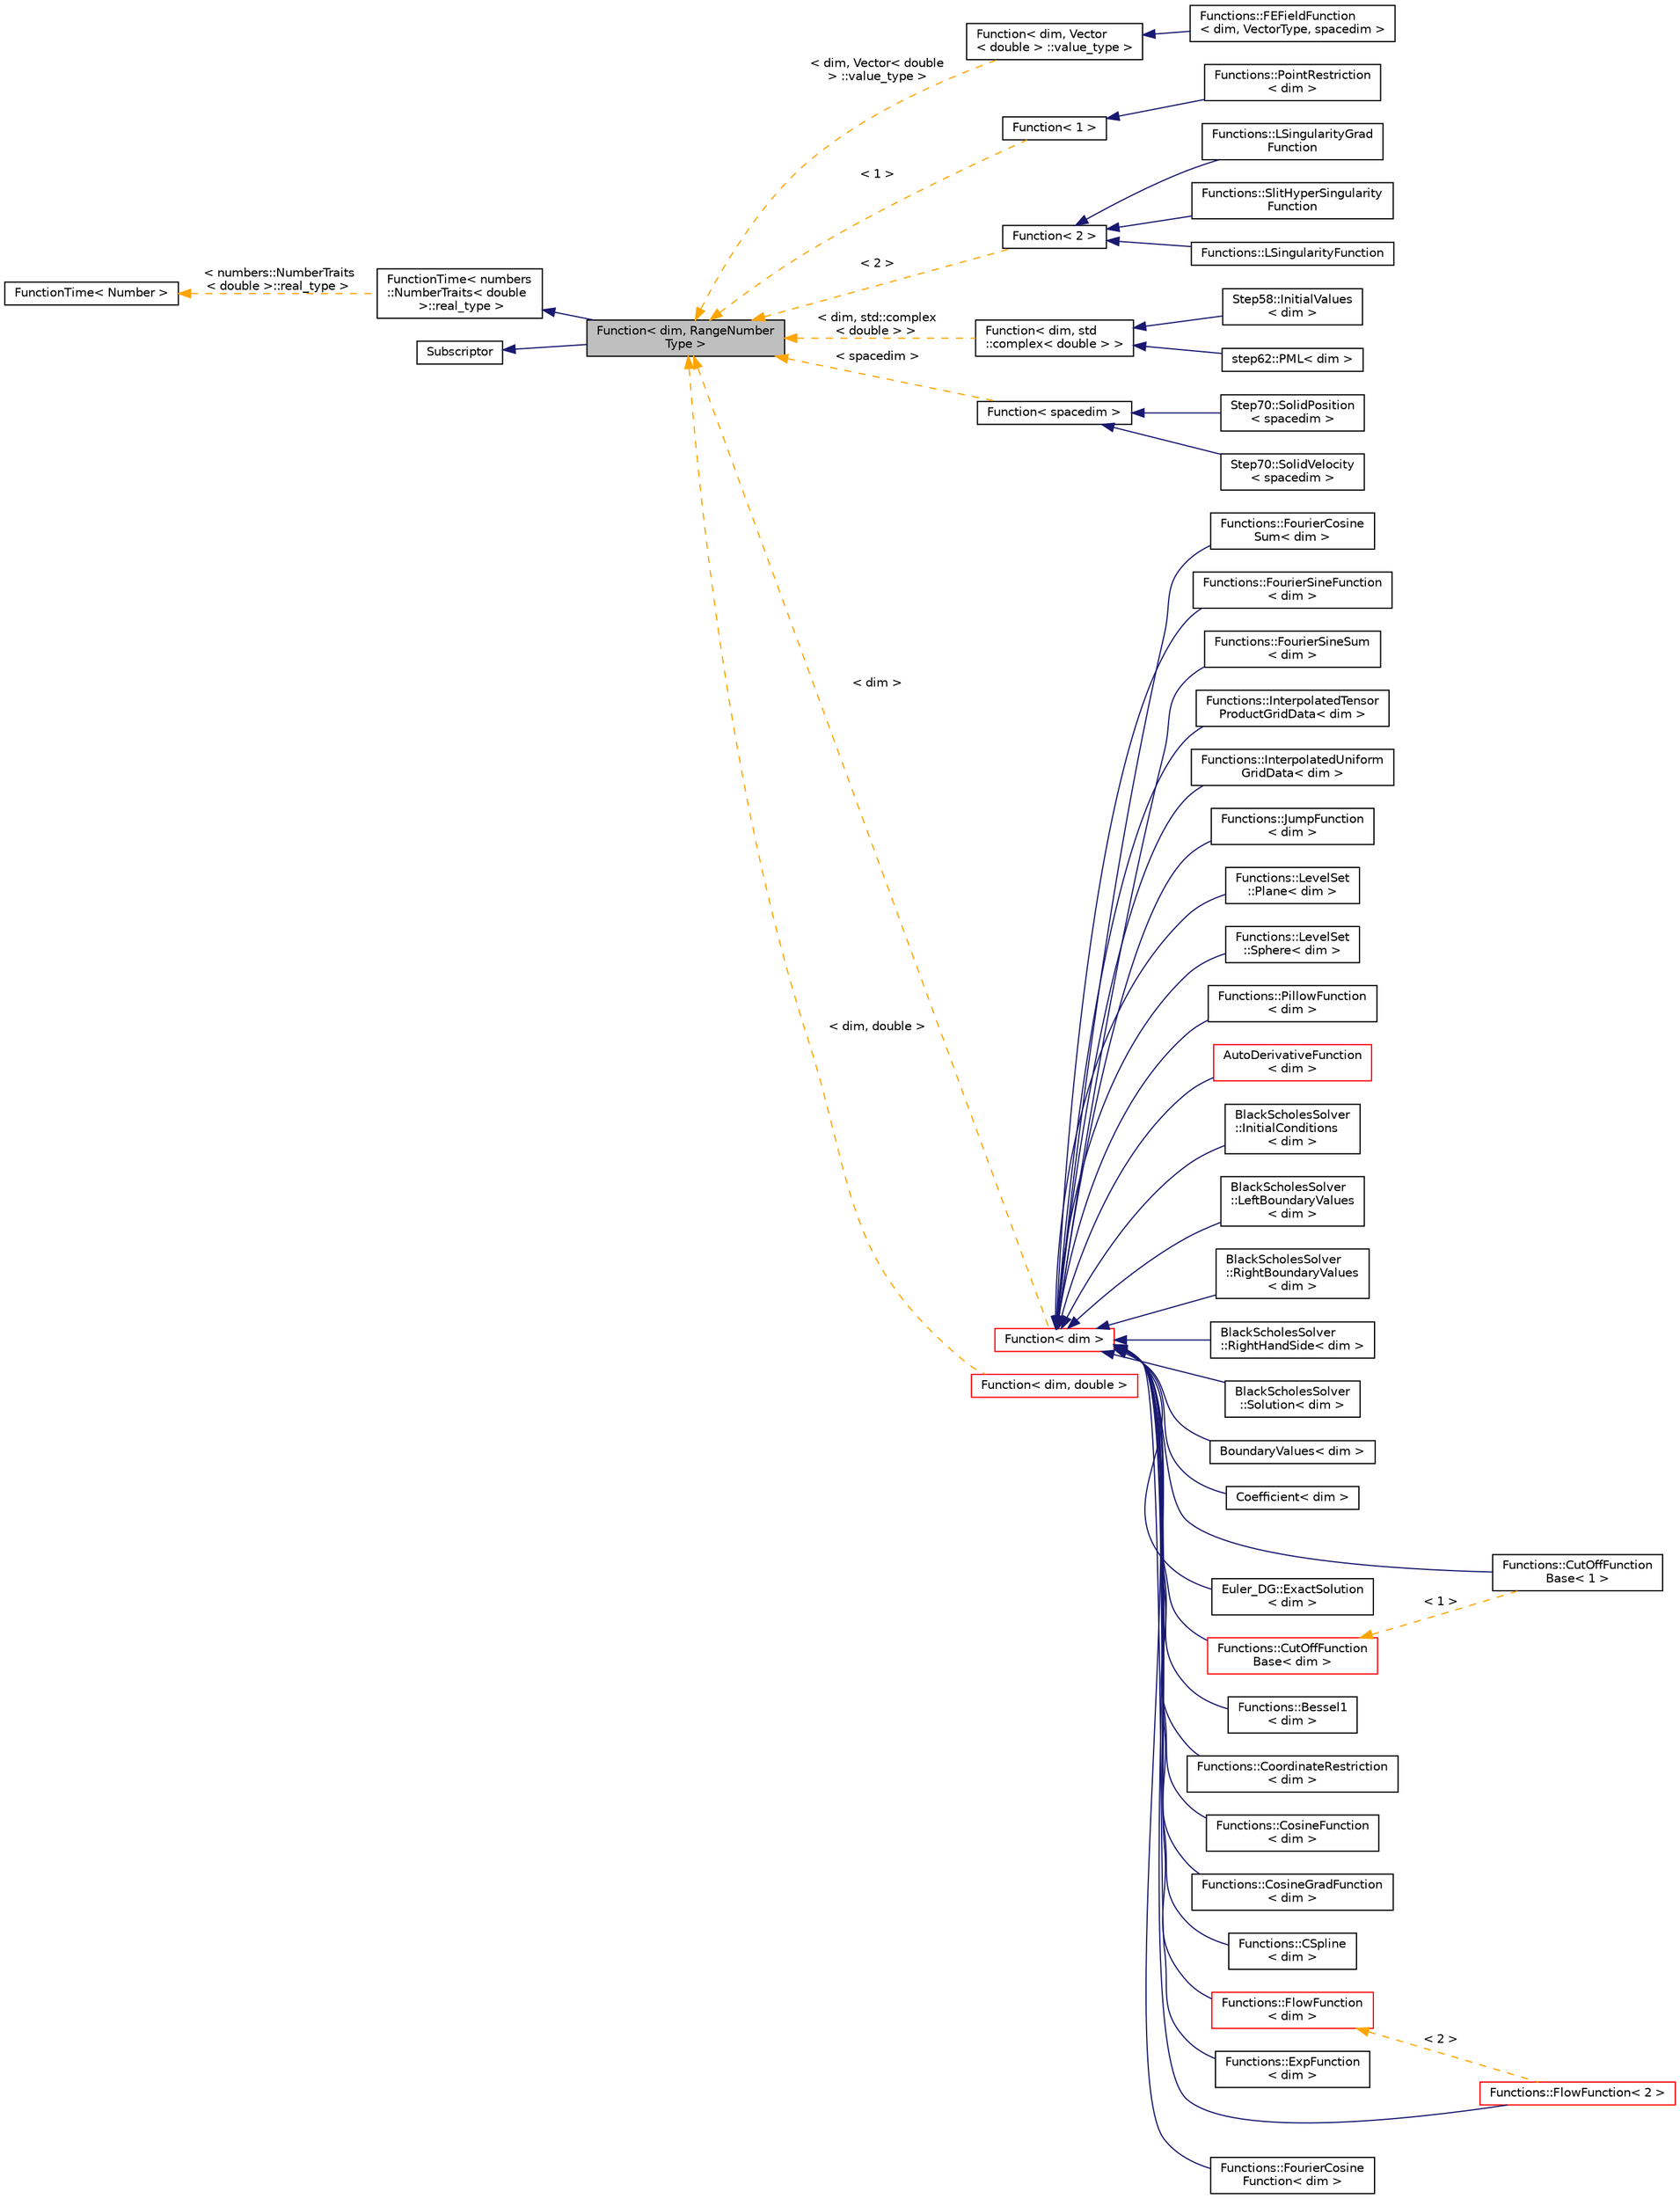digraph "Function&lt; dim, RangeNumberType &gt;"
{
 // LATEX_PDF_SIZE
  edge [fontname="Helvetica",fontsize="10",labelfontname="Helvetica",labelfontsize="10"];
  node [fontname="Helvetica",fontsize="10",shape=record];
  rankdir="LR";
  Node1 [label="Function\< dim, RangeNumber\lType \>",height=0.2,width=0.4,color="black", fillcolor="grey75", style="filled", fontcolor="black",tooltip=" "];
  Node2 -> Node1 [dir="back",color="midnightblue",fontsize="10",style="solid",fontname="Helvetica"];
  Node2 [label="FunctionTime\< numbers\l::NumberTraits\< double\l \>::real_type \>",height=0.2,width=0.4,color="black", fillcolor="white", style="filled",URL="$classFunctionTime.html",tooltip=" "];
  Node3 -> Node2 [dir="back",color="orange",fontsize="10",style="dashed",label=" \< numbers::NumberTraits\l\< double \>::real_type \>" ,fontname="Helvetica"];
  Node3 [label="FunctionTime\< Number \>",height=0.2,width=0.4,color="black", fillcolor="white", style="filled",URL="$classFunctionTime.html",tooltip=" "];
  Node4 -> Node1 [dir="back",color="midnightblue",fontsize="10",style="solid",fontname="Helvetica"];
  Node4 [label="Subscriptor",height=0.2,width=0.4,color="black", fillcolor="white", style="filled",URL="$classSubscriptor.html",tooltip=" "];
  Node1 -> Node5 [dir="back",color="orange",fontsize="10",style="dashed",label=" \< dim, Vector\< double\l \> ::value_type \>" ,fontname="Helvetica"];
  Node5 [label="Function\< dim, Vector\l\< double \> ::value_type \>",height=0.2,width=0.4,color="black", fillcolor="white", style="filled",URL="$classFunction.html",tooltip=" "];
  Node5 -> Node6 [dir="back",color="midnightblue",fontsize="10",style="solid",fontname="Helvetica"];
  Node6 [label="Functions::FEFieldFunction\l\< dim, VectorType, spacedim \>",height=0.2,width=0.4,color="black", fillcolor="white", style="filled",URL="$classFunctions_1_1FEFieldFunction.html",tooltip=" "];
  Node1 -> Node7 [dir="back",color="orange",fontsize="10",style="dashed",label=" \< 1 \>" ,fontname="Helvetica"];
  Node7 [label="Function\< 1 \>",height=0.2,width=0.4,color="black", fillcolor="white", style="filled",URL="$classFunction.html",tooltip=" "];
  Node7 -> Node8 [dir="back",color="midnightblue",fontsize="10",style="solid",fontname="Helvetica"];
  Node8 [label="Functions::PointRestriction\l\< dim \>",height=0.2,width=0.4,color="black", fillcolor="white", style="filled",URL="$classFunctions_1_1PointRestriction.html",tooltip=" "];
  Node1 -> Node9 [dir="back",color="orange",fontsize="10",style="dashed",label=" \< 2 \>" ,fontname="Helvetica"];
  Node9 [label="Function\< 2 \>",height=0.2,width=0.4,color="black", fillcolor="white", style="filled",URL="$classFunction.html",tooltip=" "];
  Node9 -> Node10 [dir="back",color="midnightblue",fontsize="10",style="solid",fontname="Helvetica"];
  Node10 [label="Functions::LSingularityFunction",height=0.2,width=0.4,color="black", fillcolor="white", style="filled",URL="$classFunctions_1_1LSingularityFunction.html",tooltip=" "];
  Node9 -> Node11 [dir="back",color="midnightblue",fontsize="10",style="solid",fontname="Helvetica"];
  Node11 [label="Functions::LSingularityGrad\lFunction",height=0.2,width=0.4,color="black", fillcolor="white", style="filled",URL="$classFunctions_1_1LSingularityGradFunction.html",tooltip=" "];
  Node9 -> Node12 [dir="back",color="midnightblue",fontsize="10",style="solid",fontname="Helvetica"];
  Node12 [label="Functions::SlitHyperSingularity\lFunction",height=0.2,width=0.4,color="black", fillcolor="white", style="filled",URL="$classFunctions_1_1SlitHyperSingularityFunction.html",tooltip=" "];
  Node1 -> Node13 [dir="back",color="orange",fontsize="10",style="dashed",label=" \< dim, std::complex\l\< double \> \>" ,fontname="Helvetica"];
  Node13 [label="Function\< dim, std\l::complex\< double \> \>",height=0.2,width=0.4,color="black", fillcolor="white", style="filled",URL="$classFunction.html",tooltip=" "];
  Node13 -> Node14 [dir="back",color="midnightblue",fontsize="10",style="solid",fontname="Helvetica"];
  Node14 [label="Step58::InitialValues\l\< dim \>",height=0.2,width=0.4,color="black", fillcolor="white", style="filled",URL="$classStep58_1_1InitialValues.html",tooltip=" "];
  Node13 -> Node15 [dir="back",color="midnightblue",fontsize="10",style="solid",fontname="Helvetica"];
  Node15 [label="step62::PML\< dim \>",height=0.2,width=0.4,color="black", fillcolor="white", style="filled",URL="$classstep62_1_1PML.html",tooltip=" "];
  Node1 -> Node16 [dir="back",color="orange",fontsize="10",style="dashed",label=" \< spacedim \>" ,fontname="Helvetica"];
  Node16 [label="Function\< spacedim \>",height=0.2,width=0.4,color="black", fillcolor="white", style="filled",URL="$classFunction.html",tooltip=" "];
  Node16 -> Node17 [dir="back",color="midnightblue",fontsize="10",style="solid",fontname="Helvetica"];
  Node17 [label="Step70::SolidPosition\l\< spacedim \>",height=0.2,width=0.4,color="black", fillcolor="white", style="filled",URL="$classStep70_1_1SolidPosition.html",tooltip=" "];
  Node16 -> Node18 [dir="back",color="midnightblue",fontsize="10",style="solid",fontname="Helvetica"];
  Node18 [label="Step70::SolidVelocity\l\< spacedim \>",height=0.2,width=0.4,color="black", fillcolor="white", style="filled",URL="$classStep70_1_1SolidVelocity.html",tooltip=" "];
  Node1 -> Node19 [dir="back",color="orange",fontsize="10",style="dashed",label=" \< dim \>" ,fontname="Helvetica"];
  Node19 [label="Function\< dim \>",height=0.2,width=0.4,color="red", fillcolor="white", style="filled",URL="$classFunction.html",tooltip=" "];
  Node19 -> Node20 [dir="back",color="midnightblue",fontsize="10",style="solid",fontname="Helvetica"];
  Node20 [label="AutoDerivativeFunction\l\< dim \>",height=0.2,width=0.4,color="red", fillcolor="white", style="filled",URL="$classAutoDerivativeFunction.html",tooltip=" "];
  Node19 -> Node25 [dir="back",color="midnightblue",fontsize="10",style="solid",fontname="Helvetica"];
  Node25 [label="BlackScholesSolver\l::InitialConditions\l\< dim \>",height=0.2,width=0.4,color="black", fillcolor="white", style="filled",URL="$classBlackScholesSolver_1_1InitialConditions.html",tooltip=" "];
  Node19 -> Node26 [dir="back",color="midnightblue",fontsize="10",style="solid",fontname="Helvetica"];
  Node26 [label="BlackScholesSolver\l::LeftBoundaryValues\l\< dim \>",height=0.2,width=0.4,color="black", fillcolor="white", style="filled",URL="$classBlackScholesSolver_1_1LeftBoundaryValues.html",tooltip=" "];
  Node19 -> Node27 [dir="back",color="midnightblue",fontsize="10",style="solid",fontname="Helvetica"];
  Node27 [label="BlackScholesSolver\l::RightBoundaryValues\l\< dim \>",height=0.2,width=0.4,color="black", fillcolor="white", style="filled",URL="$classBlackScholesSolver_1_1RightBoundaryValues.html",tooltip=" "];
  Node19 -> Node28 [dir="back",color="midnightblue",fontsize="10",style="solid",fontname="Helvetica"];
  Node28 [label="BlackScholesSolver\l::RightHandSide\< dim \>",height=0.2,width=0.4,color="black", fillcolor="white", style="filled",URL="$classBlackScholesSolver_1_1RightHandSide.html",tooltip=" "];
  Node19 -> Node29 [dir="back",color="midnightblue",fontsize="10",style="solid",fontname="Helvetica"];
  Node29 [label="BlackScholesSolver\l::Solution\< dim \>",height=0.2,width=0.4,color="black", fillcolor="white", style="filled",URL="$classBlackScholesSolver_1_1Solution.html",tooltip=" "];
  Node19 -> Node30 [dir="back",color="midnightblue",fontsize="10",style="solid",fontname="Helvetica"];
  Node30 [label="BoundaryValues\< dim \>",height=0.2,width=0.4,color="black", fillcolor="white", style="filled",URL="$classBoundaryValues.html",tooltip=" "];
  Node19 -> Node31 [dir="back",color="midnightblue",fontsize="10",style="solid",fontname="Helvetica"];
  Node31 [label="Coefficient\< dim \>",height=0.2,width=0.4,color="black", fillcolor="white", style="filled",URL="$classCoefficient.html",tooltip=" "];
  Node19 -> Node32 [dir="back",color="midnightblue",fontsize="10",style="solid",fontname="Helvetica"];
  Node32 [label="Functions::CutOffFunction\lBase\< 1 \>",height=0.2,width=0.4,color="black", fillcolor="white", style="filled",URL="$classFunctions_1_1CutOffFunctionBase.html",tooltip=" "];
  Node19 -> Node33 [dir="back",color="midnightblue",fontsize="10",style="solid",fontname="Helvetica"];
  Node33 [label="Euler_DG::ExactSolution\l\< dim \>",height=0.2,width=0.4,color="black", fillcolor="white", style="filled",URL="$classEuler__DG_1_1ExactSolution.html",tooltip=" "];
  Node19 -> Node34 [dir="back",color="midnightblue",fontsize="10",style="solid",fontname="Helvetica"];
  Node34 [label="Functions::FlowFunction\< 2 \>",height=0.2,width=0.4,color="red", fillcolor="white", style="filled",URL="$classFunctions_1_1FlowFunction.html",tooltip=" "];
  Node19 -> Node37 [dir="back",color="midnightblue",fontsize="10",style="solid",fontname="Helvetica"];
  Node37 [label="Functions::Bessel1\l\< dim \>",height=0.2,width=0.4,color="black", fillcolor="white", style="filled",URL="$classFunctions_1_1Bessel1.html",tooltip=" "];
  Node19 -> Node38 [dir="back",color="midnightblue",fontsize="10",style="solid",fontname="Helvetica"];
  Node38 [label="Functions::CoordinateRestriction\l\< dim \>",height=0.2,width=0.4,color="black", fillcolor="white", style="filled",URL="$classFunctions_1_1CoordinateRestriction.html",tooltip=" "];
  Node19 -> Node39 [dir="back",color="midnightblue",fontsize="10",style="solid",fontname="Helvetica"];
  Node39 [label="Functions::CosineFunction\l\< dim \>",height=0.2,width=0.4,color="black", fillcolor="white", style="filled",URL="$classFunctions_1_1CosineFunction.html",tooltip=" "];
  Node19 -> Node40 [dir="back",color="midnightblue",fontsize="10",style="solid",fontname="Helvetica"];
  Node40 [label="Functions::CosineGradFunction\l\< dim \>",height=0.2,width=0.4,color="black", fillcolor="white", style="filled",URL="$classFunctions_1_1CosineGradFunction.html",tooltip=" "];
  Node19 -> Node41 [dir="back",color="midnightblue",fontsize="10",style="solid",fontname="Helvetica"];
  Node41 [label="Functions::CSpline\l\< dim \>",height=0.2,width=0.4,color="black", fillcolor="white", style="filled",URL="$classFunctions_1_1CSpline.html",tooltip=" "];
  Node19 -> Node42 [dir="back",color="midnightblue",fontsize="10",style="solid",fontname="Helvetica"];
  Node42 [label="Functions::CutOffFunction\lBase\< dim \>",height=0.2,width=0.4,color="red", fillcolor="white", style="filled",URL="$classFunctions_1_1CutOffFunctionBase.html",tooltip=" "];
  Node42 -> Node32 [dir="back",color="orange",fontsize="10",style="dashed",label=" \< 1 \>" ,fontname="Helvetica"];
  Node19 -> Node48 [dir="back",color="midnightblue",fontsize="10",style="solid",fontname="Helvetica"];
  Node48 [label="Functions::ExpFunction\l\< dim \>",height=0.2,width=0.4,color="black", fillcolor="white", style="filled",URL="$classFunctions_1_1ExpFunction.html",tooltip=" "];
  Node19 -> Node49 [dir="back",color="midnightblue",fontsize="10",style="solid",fontname="Helvetica"];
  Node49 [label="Functions::FlowFunction\l\< dim \>",height=0.2,width=0.4,color="red", fillcolor="white", style="filled",URL="$classFunctions_1_1FlowFunction.html",tooltip=" "];
  Node49 -> Node34 [dir="back",color="orange",fontsize="10",style="dashed",label=" \< 2 \>" ,fontname="Helvetica"];
  Node19 -> Node52 [dir="back",color="midnightblue",fontsize="10",style="solid",fontname="Helvetica"];
  Node52 [label="Functions::FourierCosine\lFunction\< dim \>",height=0.2,width=0.4,color="black", fillcolor="white", style="filled",URL="$classFunctions_1_1FourierCosineFunction.html",tooltip=" "];
  Node19 -> Node53 [dir="back",color="midnightblue",fontsize="10",style="solid",fontname="Helvetica"];
  Node53 [label="Functions::FourierCosine\lSum\< dim \>",height=0.2,width=0.4,color="black", fillcolor="white", style="filled",URL="$classFunctions_1_1FourierCosineSum.html",tooltip=" "];
  Node19 -> Node54 [dir="back",color="midnightblue",fontsize="10",style="solid",fontname="Helvetica"];
  Node54 [label="Functions::FourierSineFunction\l\< dim \>",height=0.2,width=0.4,color="black", fillcolor="white", style="filled",URL="$classFunctions_1_1FourierSineFunction.html",tooltip=" "];
  Node19 -> Node55 [dir="back",color="midnightblue",fontsize="10",style="solid",fontname="Helvetica"];
  Node55 [label="Functions::FourierSineSum\l\< dim \>",height=0.2,width=0.4,color="black", fillcolor="white", style="filled",URL="$classFunctions_1_1FourierSineSum.html",tooltip=" "];
  Node19 -> Node56 [dir="back",color="midnightblue",fontsize="10",style="solid",fontname="Helvetica"];
  Node56 [label="Functions::InterpolatedTensor\lProductGridData\< dim \>",height=0.2,width=0.4,color="black", fillcolor="white", style="filled",URL="$classFunctions_1_1InterpolatedTensorProductGridData.html",tooltip=" "];
  Node19 -> Node57 [dir="back",color="midnightblue",fontsize="10",style="solid",fontname="Helvetica"];
  Node57 [label="Functions::InterpolatedUniform\lGridData\< dim \>",height=0.2,width=0.4,color="black", fillcolor="white", style="filled",URL="$classFunctions_1_1InterpolatedUniformGridData.html",tooltip=" "];
  Node19 -> Node58 [dir="back",color="midnightblue",fontsize="10",style="solid",fontname="Helvetica"];
  Node58 [label="Functions::JumpFunction\l\< dim \>",height=0.2,width=0.4,color="black", fillcolor="white", style="filled",URL="$classFunctions_1_1JumpFunction.html",tooltip=" "];
  Node19 -> Node59 [dir="back",color="midnightblue",fontsize="10",style="solid",fontname="Helvetica"];
  Node59 [label="Functions::LevelSet\l::Plane\< dim \>",height=0.2,width=0.4,color="black", fillcolor="white", style="filled",URL="$classFunctions_1_1LevelSet_1_1Plane.html",tooltip=" "];
  Node19 -> Node60 [dir="back",color="midnightblue",fontsize="10",style="solid",fontname="Helvetica"];
  Node60 [label="Functions::LevelSet\l::Sphere\< dim \>",height=0.2,width=0.4,color="black", fillcolor="white", style="filled",URL="$classFunctions_1_1LevelSet_1_1Sphere.html",tooltip=" "];
  Node19 -> Node61 [dir="back",color="midnightblue",fontsize="10",style="solid",fontname="Helvetica"];
  Node61 [label="Functions::PillowFunction\l\< dim \>",height=0.2,width=0.4,color="black", fillcolor="white", style="filled",URL="$classFunctions_1_1PillowFunction.html",tooltip=" "];
  Node1 -> Node155 [dir="back",color="orange",fontsize="10",style="dashed",label=" \< dim, double \>" ,fontname="Helvetica"];
  Node155 [label="Function\< dim, double \>",height=0.2,width=0.4,color="red", fillcolor="white", style="filled",URL="$classFunction.html",tooltip=" "];
}
